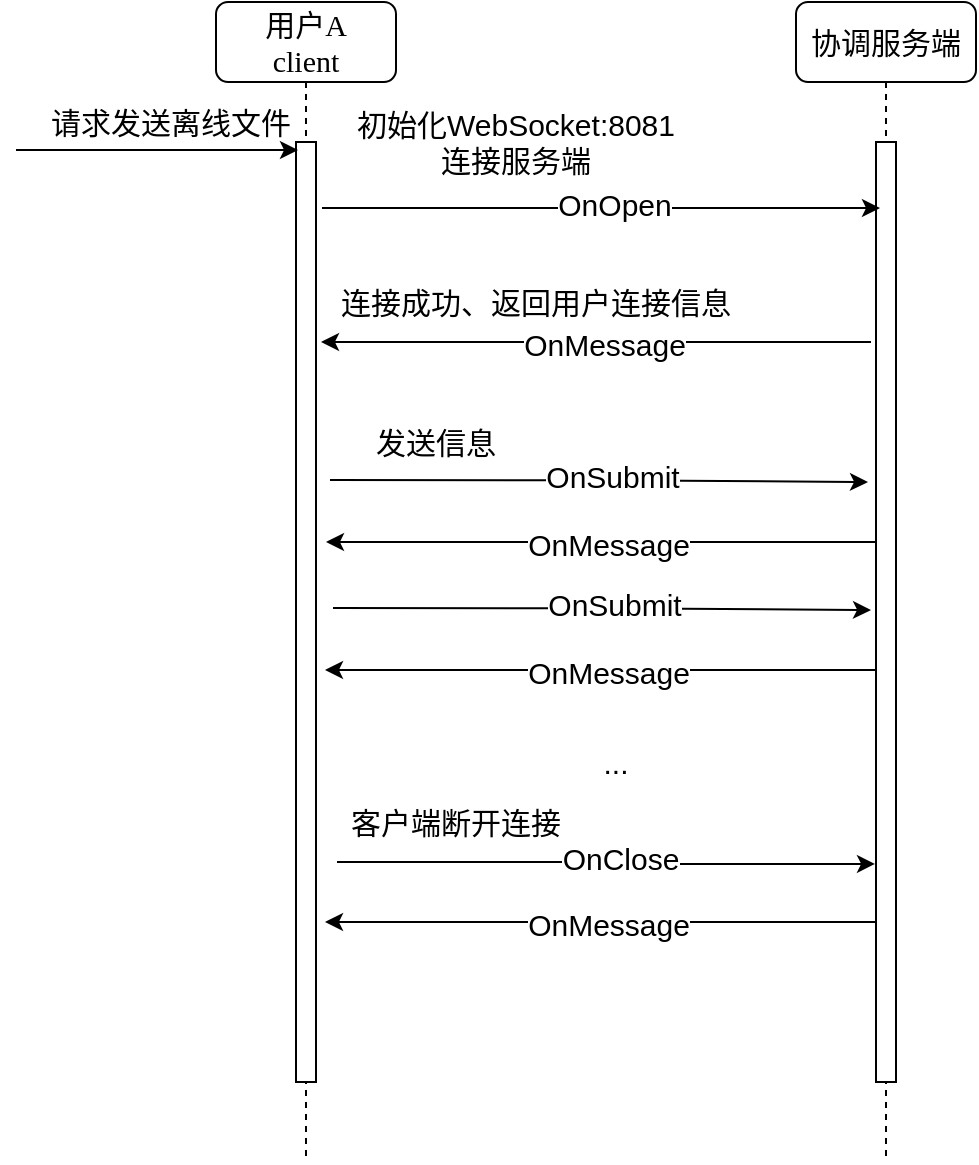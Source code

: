 <mxfile version="14.6.12" type="github"><diagram name="Page-1" id="13e1069c-82ec-6db2-03f1-153e76fe0fe0"><mxGraphModel dx="904" dy="589" grid="1" gridSize="10" guides="1" tooltips="1" connect="1" arrows="1" fold="1" page="1" pageScale="1" pageWidth="1100" pageHeight="850" background="#ffffff" math="0" shadow="0"><root><mxCell id="0"/><mxCell id="1" parent="0"/><mxCell id="ATnU1uDm39jETIhDvYws-1" value="协调服务端" style="shape=umlLifeline;perimeter=lifelinePerimeter;whiteSpace=wrap;html=1;container=1;collapsible=0;recursiveResize=0;outlineConnect=0;rounded=1;shadow=0;comic=0;labelBackgroundColor=none;strokeWidth=1;fontFamily=Verdana;fontSize=15;align=center;flipH=1;" parent="1" vertex="1"><mxGeometry x="420" y="80" width="90" height="580" as="geometry"/></mxCell><mxCell id="fk6fb7zOuK8uviwRY05x-3" value="" style="html=1;points=[];perimeter=orthogonalPerimeter;rounded=0;shadow=0;comic=0;labelBackgroundColor=none;strokeWidth=1;fontFamily=Verdana;fontSize=15;align=center;" parent="ATnU1uDm39jETIhDvYws-1" vertex="1"><mxGeometry x="40" y="70" width="10" height="470" as="geometry"/></mxCell><mxCell id="ATnU1uDm39jETIhDvYws-7" value="用户A&lt;br style=&quot;font-size: 15px;&quot;&gt;client" style="shape=umlLifeline;perimeter=lifelinePerimeter;whiteSpace=wrap;html=1;container=1;collapsible=0;recursiveResize=0;outlineConnect=0;rounded=1;shadow=0;comic=0;labelBackgroundColor=none;strokeWidth=1;fontFamily=Verdana;fontSize=15;align=center;flipH=1;" parent="1" vertex="1"><mxGeometry x="130" y="80" width="90" height="580" as="geometry"/></mxCell><mxCell id="ATnU1uDm39jETIhDvYws-8" value="" style="html=1;points=[];perimeter=orthogonalPerimeter;rounded=0;shadow=0;comic=0;labelBackgroundColor=none;strokeWidth=1;fontFamily=Verdana;fontSize=15;align=center;" parent="ATnU1uDm39jETIhDvYws-7" vertex="1"><mxGeometry x="40" y="70" width="10" height="470" as="geometry"/></mxCell><mxCell id="FtieT1ZC5nR8QPZiL7Fl-1" value="" style="endArrow=classic;html=1;entryX=-0.2;entryY=0.32;entryDx=0;entryDy=0;entryPerimeter=0;fontSize=15;" edge="1" parent="1"><mxGeometry width="50" height="50" relative="1" as="geometry"><mxPoint x="30" y="154" as="sourcePoint"/><mxPoint x="171" y="154" as="targetPoint"/></mxGeometry></mxCell><mxCell id="FtieT1ZC5nR8QPZiL7Fl-2" value="请求发送离线文件" style="text;html=1;strokeColor=none;fillColor=none;align=center;verticalAlign=middle;whiteSpace=wrap;rounded=0;fontSize=15;" vertex="1" parent="1"><mxGeometry x="40" y="130" width="135" height="20" as="geometry"/></mxCell><mxCell id="FtieT1ZC5nR8QPZiL7Fl-3" style="edgeStyle=orthogonalEdgeStyle;rounded=0;orthogonalLoop=1;jettySize=auto;html=1;fontSize=15;" edge="1" parent="1"><mxGeometry relative="1" as="geometry"><mxPoint x="183" y="183" as="sourcePoint"/><mxPoint x="462" y="183" as="targetPoint"/></mxGeometry></mxCell><mxCell id="FtieT1ZC5nR8QPZiL7Fl-13" value="OnOpen" style="edgeLabel;html=1;align=center;verticalAlign=middle;resizable=0;points=[];fontSize=15;" vertex="1" connectable="0" parent="FtieT1ZC5nR8QPZiL7Fl-3"><mxGeometry x="-0.037" y="2" relative="1" as="geometry"><mxPoint x="11" as="offset"/></mxGeometry></mxCell><mxCell id="FtieT1ZC5nR8QPZiL7Fl-10" style="edgeStyle=orthogonalEdgeStyle;rounded=0;orthogonalLoop=1;jettySize=auto;html=1;fontSize=15;" edge="1" parent="1"><mxGeometry relative="1" as="geometry"><mxPoint x="449.5" y="250" as="sourcePoint"/><mxPoint x="182.5" y="250" as="targetPoint"/><Array as="points"><mxPoint x="457.5" y="250"/></Array></mxGeometry></mxCell><mxCell id="FtieT1ZC5nR8QPZiL7Fl-12" value="OnMessage" style="edgeLabel;html=1;align=center;verticalAlign=middle;resizable=0;points=[];fontSize=15;" vertex="1" connectable="0" parent="FtieT1ZC5nR8QPZiL7Fl-10"><mxGeometry x="0.215" y="1" relative="1" as="geometry"><mxPoint x="30" as="offset"/></mxGeometry></mxCell><mxCell id="FtieT1ZC5nR8QPZiL7Fl-11" value="连接成功、返回用户连接信息" style="text;html=1;strokeColor=none;fillColor=none;align=center;verticalAlign=middle;whiteSpace=wrap;rounded=0;fontSize=15;" vertex="1" parent="1"><mxGeometry x="190" y="220" width="200" height="20" as="geometry"/></mxCell><mxCell id="FtieT1ZC5nR8QPZiL7Fl-14" style="edgeStyle=orthogonalEdgeStyle;rounded=0;orthogonalLoop=1;jettySize=auto;html=1;exitX=1.3;exitY=0.078;exitDx=0;exitDy=0;exitPerimeter=0;fontSize=15;" edge="1" parent="1"><mxGeometry relative="1" as="geometry"><mxPoint x="187" y="319.05" as="sourcePoint"/><mxPoint x="456" y="320" as="targetPoint"/><Array as="points"><mxPoint x="322" y="320"/></Array></mxGeometry></mxCell><mxCell id="FtieT1ZC5nR8QPZiL7Fl-15" value="OnSubmit" style="edgeLabel;html=1;align=center;verticalAlign=middle;resizable=0;points=[];fontSize=15;" vertex="1" connectable="0" parent="FtieT1ZC5nR8QPZiL7Fl-14"><mxGeometry x="-0.037" y="2" relative="1" as="geometry"><mxPoint x="11" as="offset"/></mxGeometry></mxCell><mxCell id="FtieT1ZC5nR8QPZiL7Fl-16" value="发送信息" style="text;html=1;strokeColor=none;fillColor=none;align=center;verticalAlign=middle;whiteSpace=wrap;rounded=0;fontSize=15;" vertex="1" parent="1"><mxGeometry x="150" y="290" width="180" height="20" as="geometry"/></mxCell><mxCell id="FtieT1ZC5nR8QPZiL7Fl-18" style="edgeStyle=orthogonalEdgeStyle;rounded=0;orthogonalLoop=1;jettySize=auto;html=1;fontSize=15;" edge="1" parent="1"><mxGeometry relative="1" as="geometry"><mxPoint x="452" y="350" as="sourcePoint"/><mxPoint x="185" y="350" as="targetPoint"/><Array as="points"><mxPoint x="460" y="350"/></Array></mxGeometry></mxCell><mxCell id="FtieT1ZC5nR8QPZiL7Fl-19" value="OnMessage" style="edgeLabel;html=1;align=center;verticalAlign=middle;resizable=0;points=[];fontSize=15;" vertex="1" connectable="0" parent="FtieT1ZC5nR8QPZiL7Fl-18"><mxGeometry x="0.215" y="1" relative="1" as="geometry"><mxPoint x="30" as="offset"/></mxGeometry></mxCell><mxCell id="FtieT1ZC5nR8QPZiL7Fl-20" value="..." style="text;html=1;strokeColor=none;fillColor=none;align=center;verticalAlign=middle;whiteSpace=wrap;rounded=0;fontSize=15;" vertex="1" parent="1"><mxGeometry x="310" y="450" width="40" height="20" as="geometry"/></mxCell><mxCell id="FtieT1ZC5nR8QPZiL7Fl-21" style="edgeStyle=orthogonalEdgeStyle;rounded=0;orthogonalLoop=1;jettySize=auto;html=1;exitX=1.3;exitY=0.078;exitDx=0;exitDy=0;exitPerimeter=0;fontSize=15;" edge="1" parent="1"><mxGeometry relative="1" as="geometry"><mxPoint x="190.5" y="510.0" as="sourcePoint"/><mxPoint x="459.5" y="510.95" as="targetPoint"/><Array as="points"><mxPoint x="325.5" y="510.95"/></Array></mxGeometry></mxCell><mxCell id="FtieT1ZC5nR8QPZiL7Fl-22" value="OnClose" style="edgeLabel;html=1;align=center;verticalAlign=middle;resizable=0;points=[];fontSize=15;" vertex="1" connectable="0" parent="FtieT1ZC5nR8QPZiL7Fl-21"><mxGeometry x="-0.037" y="2" relative="1" as="geometry"><mxPoint x="11" as="offset"/></mxGeometry></mxCell><mxCell id="FtieT1ZC5nR8QPZiL7Fl-23" value="客户端断开连接" style="text;html=1;strokeColor=none;fillColor=none;align=center;verticalAlign=middle;whiteSpace=wrap;rounded=0;fontSize=15;" vertex="1" parent="1"><mxGeometry x="160" y="480" width="180" height="20" as="geometry"/></mxCell><mxCell id="FtieT1ZC5nR8QPZiL7Fl-24" style="edgeStyle=orthogonalEdgeStyle;rounded=0;orthogonalLoop=1;jettySize=auto;html=1;fontSize=15;" edge="1" parent="1"><mxGeometry relative="1" as="geometry"><mxPoint x="451.5" y="540" as="sourcePoint"/><mxPoint x="184.5" y="540" as="targetPoint"/><Array as="points"><mxPoint x="459.5" y="540"/></Array></mxGeometry></mxCell><mxCell id="FtieT1ZC5nR8QPZiL7Fl-25" value="OnMessage" style="edgeLabel;html=1;align=center;verticalAlign=middle;resizable=0;points=[];fontSize=15;" vertex="1" connectable="0" parent="FtieT1ZC5nR8QPZiL7Fl-24"><mxGeometry x="0.215" y="1" relative="1" as="geometry"><mxPoint x="30" as="offset"/></mxGeometry></mxCell><mxCell id="FtieT1ZC5nR8QPZiL7Fl-32" style="edgeStyle=orthogonalEdgeStyle;rounded=0;orthogonalLoop=1;jettySize=auto;html=1;exitX=1.3;exitY=0.078;exitDx=0;exitDy=0;exitPerimeter=0;fontSize=15;" edge="1" parent="1"><mxGeometry relative="1" as="geometry"><mxPoint x="188.5" y="383.05" as="sourcePoint"/><mxPoint x="457.5" y="384" as="targetPoint"/><Array as="points"><mxPoint x="323.5" y="384"/></Array></mxGeometry></mxCell><mxCell id="FtieT1ZC5nR8QPZiL7Fl-33" value="OnSubmit" style="edgeLabel;html=1;align=center;verticalAlign=middle;resizable=0;points=[];fontSize=15;" vertex="1" connectable="0" parent="FtieT1ZC5nR8QPZiL7Fl-32"><mxGeometry x="-0.037" y="2" relative="1" as="geometry"><mxPoint x="11" as="offset"/></mxGeometry></mxCell><mxCell id="FtieT1ZC5nR8QPZiL7Fl-34" style="edgeStyle=orthogonalEdgeStyle;rounded=0;orthogonalLoop=1;jettySize=auto;html=1;fontSize=15;" edge="1" parent="1"><mxGeometry relative="1" as="geometry"><mxPoint x="451.5" y="414" as="sourcePoint"/><mxPoint x="184.5" y="414" as="targetPoint"/><Array as="points"><mxPoint x="459.5" y="414"/></Array></mxGeometry></mxCell><mxCell id="FtieT1ZC5nR8QPZiL7Fl-35" value="OnMessage" style="edgeLabel;html=1;align=center;verticalAlign=middle;resizable=0;points=[];fontSize=15;" vertex="1" connectable="0" parent="FtieT1ZC5nR8QPZiL7Fl-34"><mxGeometry x="0.215" y="1" relative="1" as="geometry"><mxPoint x="30" as="offset"/></mxGeometry></mxCell><mxCell id="FtieT1ZC5nR8QPZiL7Fl-4" value="初始化WebSocket:8081&lt;br style=&quot;font-size: 15px;&quot;&gt;连接服务端" style="text;html=1;strokeColor=none;fillColor=none;align=center;verticalAlign=middle;whiteSpace=wrap;rounded=0;fontSize=15;" vertex="1" parent="1"><mxGeometry x="190" y="140" width="180" height="20" as="geometry"/></mxCell></root></mxGraphModel></diagram></mxfile>